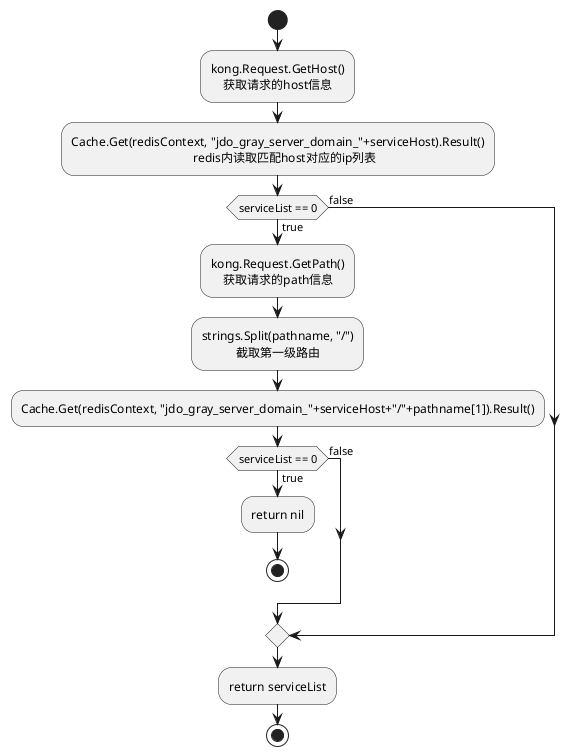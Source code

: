 @startuml
'https://plantuml.com/activity-diagram-beta
'Kong网关灰度插件GetServiceList方法活动图

start
:kong.Request.GetHost()\n    获取请求的host信息;
:Cache.Get(redisContext, "jdo_gray_server_domain_"+serviceHost).Result()\n                                       redis内读取匹配host对应的ip列表;
if (serviceList == 0) then (true)
    :kong.Request.GetPath()\n    获取请求的path信息;
    :strings.Split(pathname, "/")\n           截取第一级路由;
    :Cache.Get(redisContext, "jdo_gray_server_domain_"+serviceHost+"/"+pathname[1]).Result();
    if (serviceList == 0) then (true)
        :return nil;
        stop
    else (false)
    endif
else (false)
endif
:return serviceList;

stop

@enduml
